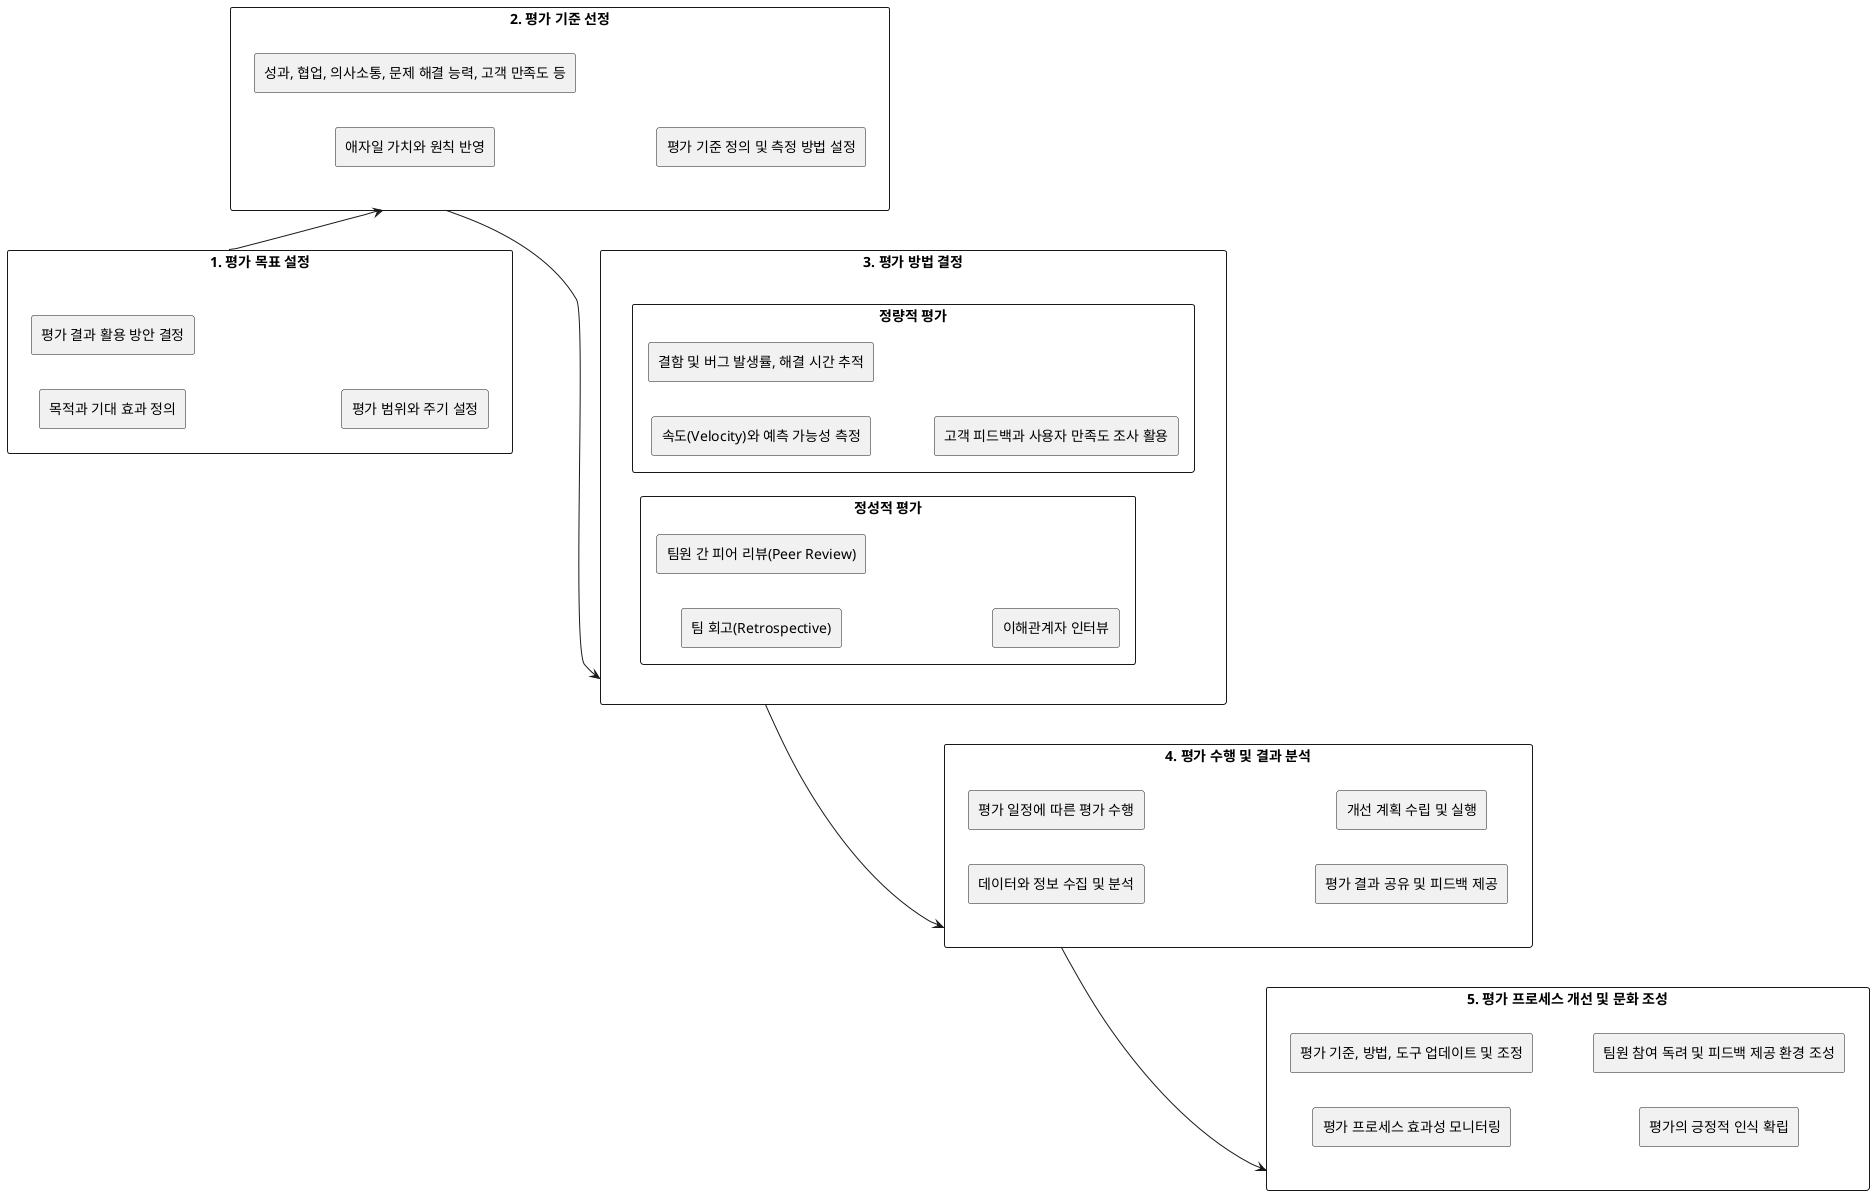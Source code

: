 @startuml
left to right direction
skinparam packageStyle rectangle

rectangle "1. 평가 목표 설정" {
   rectangle "목적과 기대 효과 정의"
   rectangle "평가 결과 활용 방안 결정"
   rectangle "평가 범위와 주기 설정"
}

rectangle "2. 평가 기준 선정" {
   rectangle "애자일 가치와 원칙 반영"
   rectangle "성과, 협업, 의사소통, 문제 해결 능력, 고객 만족도 등"
   rectangle "평가 기준 정의 및 측정 방법 설정"
}

rectangle "3. 평가 방법 결정" {
   rectangle "정량적 평가" {
       rectangle "속도(Velocity)와 예측 가능성 측정"
       rectangle "결함 및 버그 발생률, 해결 시간 추적"
       rectangle "고객 피드백과 사용자 만족도 조사 활용"
   }
   rectangle "정성적 평가" {
       rectangle "팀 회고(Retrospective)"
       rectangle "팀원 간 피어 리뷰(Peer Review)"
       rectangle "이해관계자 인터뷰"
   }
}

rectangle "4. 평가 수행 및 결과 분석" {
   rectangle "평가 일정에 따른 평가 수행"
   rectangle "데이터와 정보 수집 및 분석"
   rectangle "평가 결과 공유 및 피드백 제공"
   rectangle "개선 계획 수립 및 실행"
}

rectangle "5. 평가 프로세스 개선 및 문화 조성" {
   rectangle "평가 프로세스 효과성 모니터링"
   rectangle "평가 기준, 방법, 도구 업데이트 및 조정"
   rectangle "평가의 긍정적 인식 확립"
   rectangle "팀원 참여 독려 및 피드백 제공 환경 조성"
}

"1. 평가 목표 설정" --> "2. 평가 기준 선정"
"2. 평가 기준 선정" --> "3. 평가 방법 결정"
"3. 평가 방법 결정" --> "4. 평가 수행 및 결과 분석"
"4. 평가 수행 및 결과 분석" --> "5. 평가 프로세스 개선 및 문화 조성"
@enduml